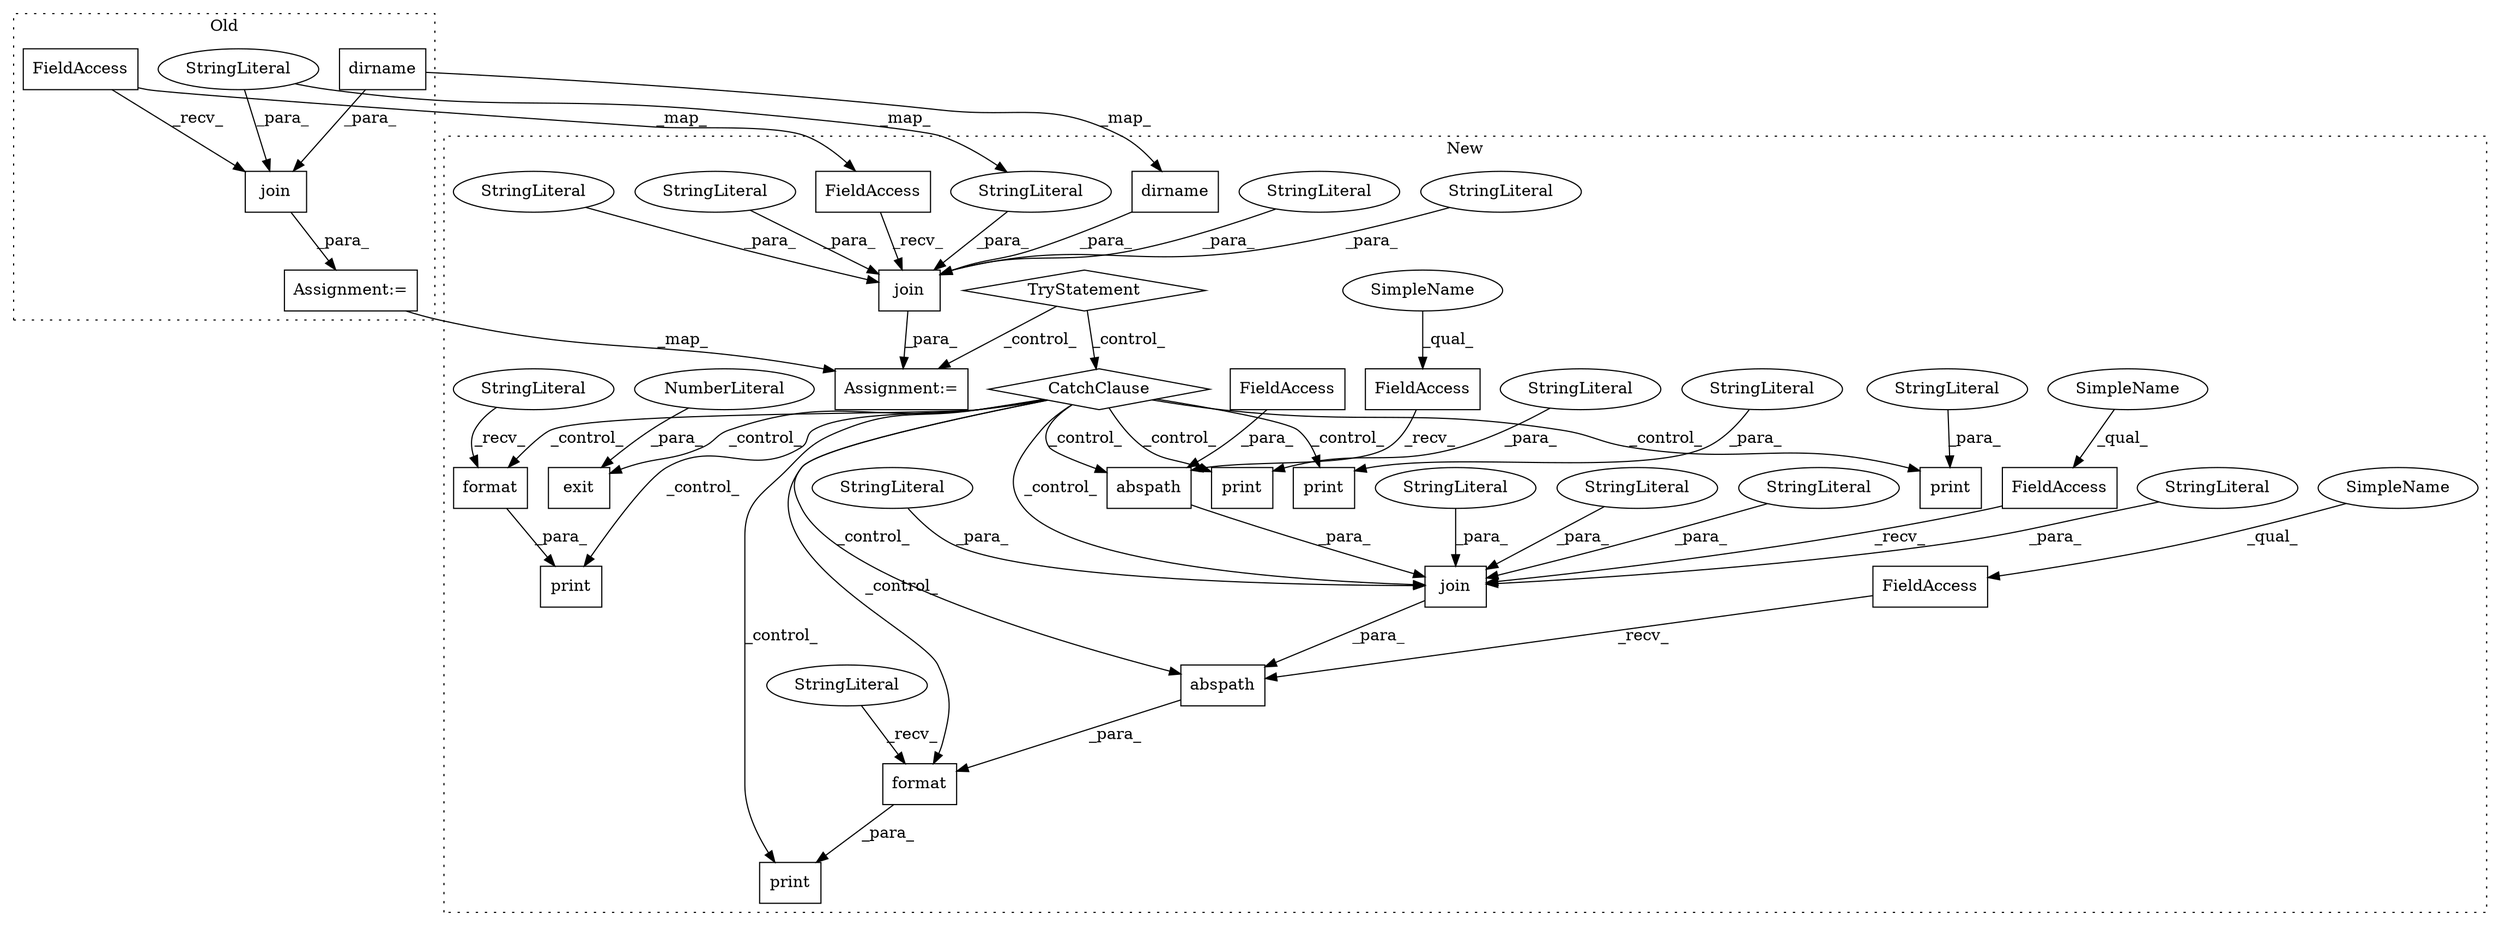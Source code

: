 digraph G {
subgraph cluster0 {
1 [label="join" a="32" s="641,732" l="5,1" shape="box"];
24 [label="Assignment:=" a="7" s="741" l="1" shape="box"];
25 [label="dirname" a="32" s="654,687" l="8,1" shape="box"];
33 [label="StringLiteral" a="45" s="689" l="43" shape="ellipse"];
35 [label="FieldAccess" a="22" s="633" l="7" shape="box"];
label = "Old";
style="dotted";
}
subgraph cluster1 {
2 [label="exit" a="32" s="1267,1273" l="5,1" shape="box"];
3 [label="CatchClause" a="12" s="826,848" l="11,2" shape="diamond"];
4 [label="TryStatement" a="54" s="763" l="4" shape="diamond"];
5 [label="NumberLiteral" a="34" s="1272" l="1" shape="ellipse"];
6 [label="abspath" a="32" s="1175,1252" l="8,1" shape="box"];
7 [label="print" a="32" s="1143,1254" l="6,1" shape="box"];
8 [label="FieldAccess" a="22" s="1167" l="7" shape="box"];
9 [label="print" a="32" s="858,889" l="6,1" shape="box"];
10 [label="FieldAccess" a="22" s="1183" l="7" shape="box"];
11 [label="print" a="32" s="969,1064" l="6,1" shape="box"];
12 [label="FieldAccess" a="22" s="1196" l="7" shape="box"];
13 [label="print" a="32" s="898,960" l="6,1" shape="box"];
14 [label="abspath" a="32" s="1204,1220" l="8,1" shape="box"];
15 [label="print" a="32" s="1073,1134" l="6,1" shape="box"];
16 [label="FieldAccess" a="22" s="1212" l="8" shape="box"];
17 [label="format" a="32" s="1160,1253" l="7,1" shape="box"];
18 [label="StringLiteral" a="45" s="975" l="89" shape="ellipse"];
19 [label="format" a="32" s="878,888" l="7,1" shape="box"];
20 [label="StringLiteral" a="45" s="1149" l="10" shape="ellipse"];
21 [label="StringLiteral" a="45" s="1079" l="55" shape="ellipse"];
22 [label="StringLiteral" a="45" s="864" l="13" shape="ellipse"];
23 [label="Assignment:=" a="7" s="777" l="1" shape="box"];
26 [label="dirname" a="32" s="670,703" l="8,1" shape="box"];
27 [label="join" a="32" s="657,756" l="5,1" shape="box"];
28 [label="StringLiteral" a="45" s="705" l="4" shape="ellipse"];
29 [label="StringLiteral" a="45" s="710" l="6" shape="ellipse"];
30 [label="StringLiteral" a="45" s="717" l="5" shape="ellipse"];
31 [label="StringLiteral" a="45" s="723" l="6" shape="ellipse"];
32 [label="StringLiteral" a="45" s="730" l="26" shape="ellipse"];
34 [label="FieldAccess" a="22" s="649" l="7" shape="box"];
36 [label="join" a="32" s="1191,1251" l="5,1" shape="box"];
37 [label="StringLiteral" a="45" s="1245" l="6" shape="ellipse"];
38 [label="StringLiteral" a="45" s="1227" l="4" shape="ellipse"];
39 [label="StringLiteral" a="45" s="1239" l="5" shape="ellipse"];
40 [label="StringLiteral" a="45" s="1232" l="6" shape="ellipse"];
41 [label="StringLiteral" a="45" s="1222" l="4" shape="ellipse"];
42 [label="StringLiteral" a="45" s="904" l="56" shape="ellipse"];
43 [label="SimpleName" a="42" s="1196" l="2" shape="ellipse"];
44 [label="SimpleName" a="42" s="1167" l="2" shape="ellipse"];
45 [label="SimpleName" a="42" s="1183" l="2" shape="ellipse"];
label = "New";
style="dotted";
}
1 -> 24 [label="_para_"];
3 -> 7 [label="_control_"];
3 -> 13 [label="_control_"];
3 -> 17 [label="_control_"];
3 -> 15 [label="_control_"];
3 -> 6 [label="_control_"];
3 -> 11 [label="_control_"];
3 -> 14 [label="_control_"];
3 -> 9 [label="_control_"];
3 -> 2 [label="_control_"];
3 -> 19 [label="_control_"];
3 -> 36 [label="_control_"];
4 -> 23 [label="_control_"];
4 -> 3 [label="_control_"];
5 -> 2 [label="_para_"];
6 -> 17 [label="_para_"];
8 -> 6 [label="_recv_"];
10 -> 36 [label="_recv_"];
12 -> 14 [label="_recv_"];
14 -> 36 [label="_para_"];
16 -> 14 [label="_para_"];
17 -> 7 [label="_para_"];
18 -> 11 [label="_para_"];
19 -> 9 [label="_para_"];
20 -> 17 [label="_recv_"];
21 -> 15 [label="_para_"];
22 -> 19 [label="_recv_"];
24 -> 23 [label="_map_"];
25 -> 26 [label="_map_"];
25 -> 1 [label="_para_"];
26 -> 27 [label="_para_"];
27 -> 23 [label="_para_"];
28 -> 27 [label="_para_"];
29 -> 27 [label="_para_"];
30 -> 27 [label="_para_"];
31 -> 27 [label="_para_"];
32 -> 27 [label="_para_"];
33 -> 1 [label="_para_"];
33 -> 32 [label="_map_"];
34 -> 27 [label="_recv_"];
35 -> 34 [label="_map_"];
35 -> 1 [label="_recv_"];
36 -> 6 [label="_para_"];
37 -> 36 [label="_para_"];
38 -> 36 [label="_para_"];
39 -> 36 [label="_para_"];
40 -> 36 [label="_para_"];
41 -> 36 [label="_para_"];
42 -> 13 [label="_para_"];
43 -> 12 [label="_qual_"];
44 -> 8 [label="_qual_"];
45 -> 10 [label="_qual_"];
}